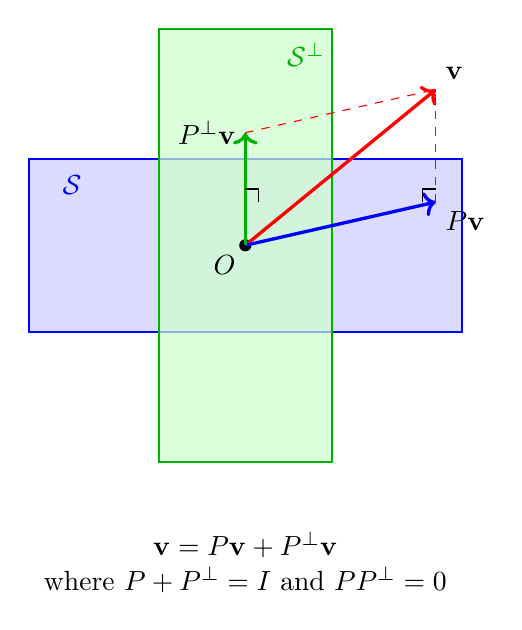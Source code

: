 \begin{tikzpicture}[scale=1.1]
    % Draw subspace S
    \fill[blue!20, opacity=0.7] (-2.5,-1) -- (2.5,-1) -- (2.5,1) -- (-2.5,1) -- cycle;
    \draw[blue, thick] (-2.5,-1) -- (2.5,-1) -- (2.5,1) -- (-2.5,1) -- cycle;

    % Draw orthogonal complement S^perp
    \fill[green!20, opacity=0.7] (-1,-2.5) -- (1,-2.5) -- (1,2.5) -- (-1,2.5) -- cycle;
    \draw[green!70!black, thick] (-1,-2.5) -- (1,-2.5) -- (1,2.5) -- (-1,2.5) -- cycle;

    % Origin
    \fill[black] (0,0) circle (2pt);
    \node[below left] at (0,0) {$O$};

    % Original vector v
    \draw[red, very thick, ->] (0,0) -- (2.2,1.8);
    \node[above right] at (2.2,1.8) {$\mathbf{v}$};

    % Projection onto S
    \draw[blue, very thick, ->] (0,0) -- (2.2,0.5);
    \node[below right] at (2.2,0.5) {$P\mathbf{v}$};

    % Projection onto S^perp (complementary projection)
    \draw[green!70!black, very thick, ->] (0,0) -- (0,1.3);
    \node[left] at (0,1.3) {$P^\perp\mathbf{v}$};

    % Connection showing decomposition
    \draw[red, dashed] (2.2,0.5) -- (2.2,1.8);
    \draw[red, dashed] (0,1.3) -- (2.2,1.8);

    % Right angle indicators
    \draw[thin] (0.15,0.5) -- (0.15,0.65) -- (0,0.65);
    \draw[thin] (2.05,0.5) -- (2.05,0.65) -- (2.2,0.65);

    % Labels for subspaces
    \node[blue] at (-2,0.7) {$\mathcal{S}$};
    \node[green!70!black] at (0.7,2.2) {$\mathcal{S}^\perp$};

    % Decomposition equation
    \node[below] at (0,-3.2) {$\mathbf{v} = P\mathbf{v} + P^\perp\mathbf{v}$};
    \node[below] at (0,-3.6) {where $P + P^\perp = I$ and $PP^\perp = 0$};
\end{tikzpicture}
